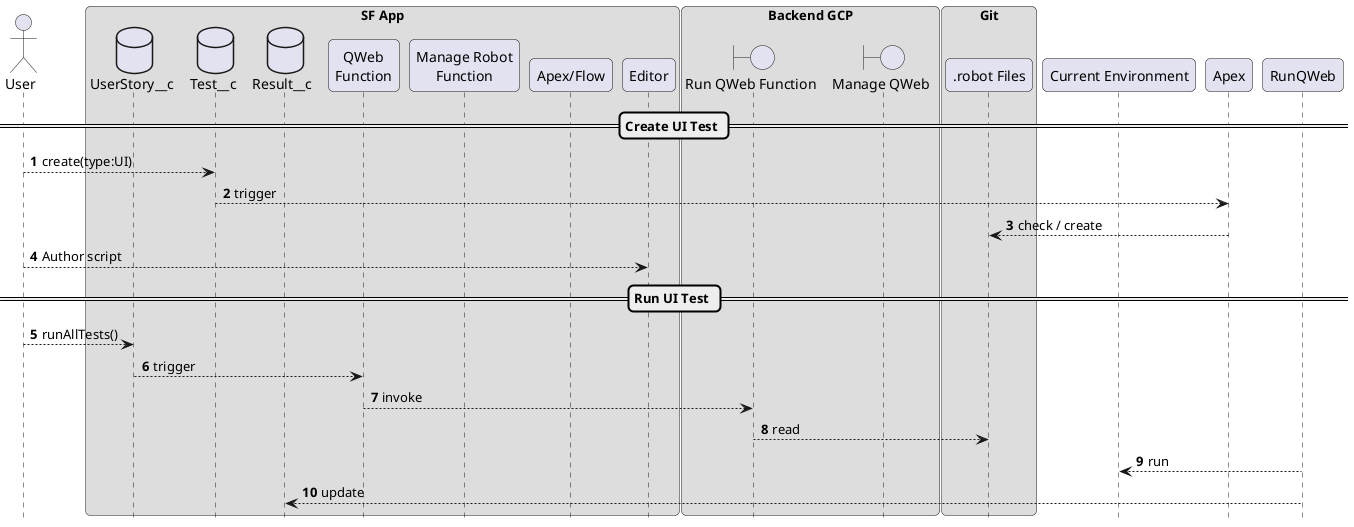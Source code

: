 @startuml name qweb happypath
autonumber
skinparam roundCorner 10
hide footbox

actor user as "User"

box "SF App"
    database story as "UserStory__c"
    database test as "Test__c"
    database result as "Result__c"
    participant runfunc as "QWeb\nFunction"
    participant manageFunc as "Manage Robot\nFunction"
    participant code as "Apex/Flow"
    participant Editor
end box

box "Backend GCP"
   boundary RunQweb as "Run QWeb Function"
   boundary ManageQWeb as "Manage QWeb"
end box

box "Git"
    participant robots as ".robot Files"
end box

participant env as "Current Environment"

== Create UI Test ==
user --> test : create(type:UI)
test --> Apex : trigger
Apex --> robots : check / create
user --> Editor : Author script

== Run UI Test ==

user --> story : runAllTests()
story --> runfunc : trigger
runfunc --> RunQweb : invoke
RunQweb --> robots : read
RunQWeb --> env : run
RunQWeb --> result : update

@enduml